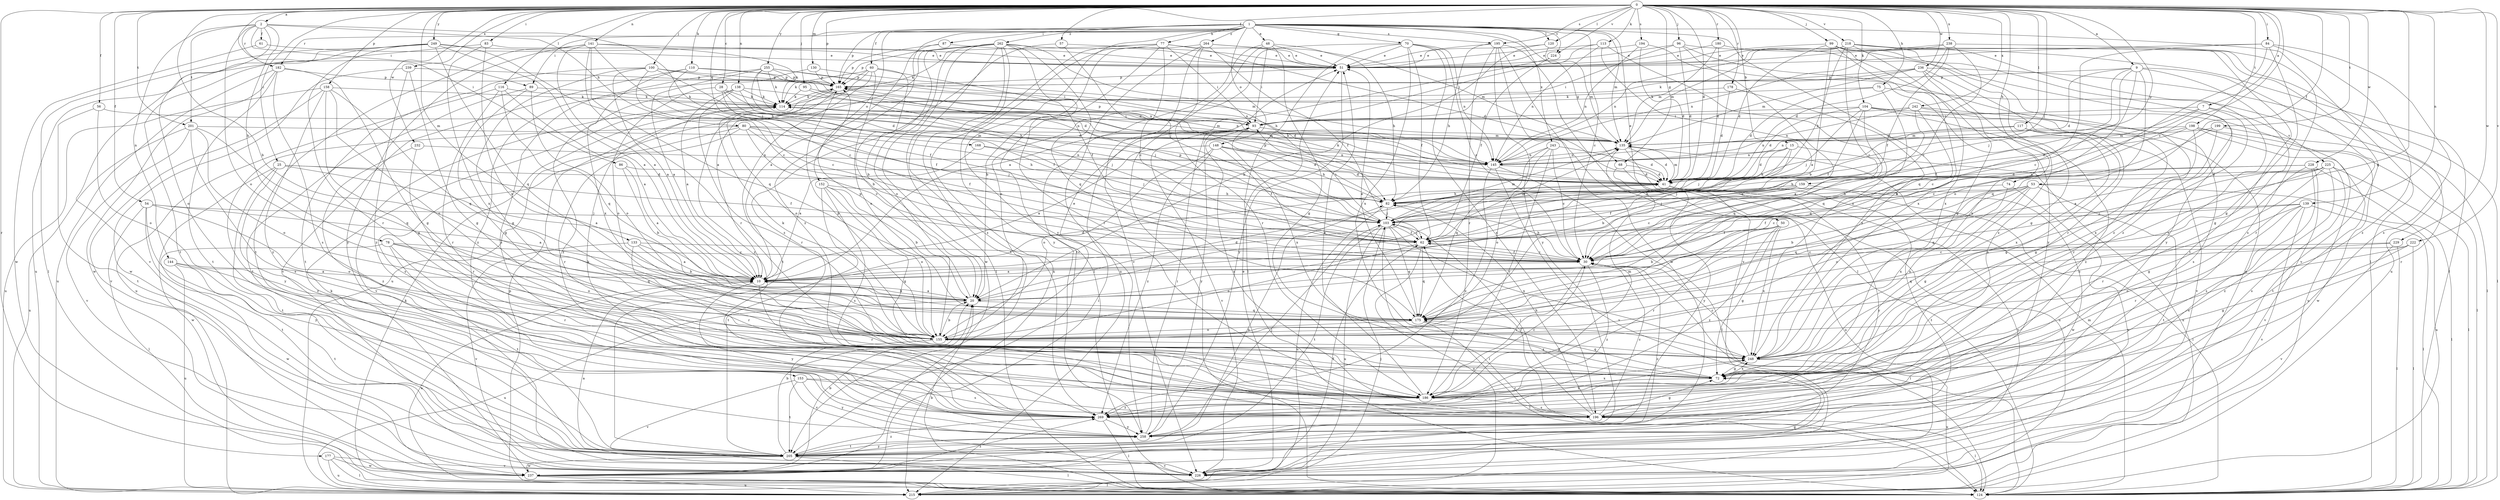 strict digraph  {
0;
1;
2;
7;
9;
10;
15;
20;
25;
28;
30;
41;
48;
50;
51;
53;
54;
56;
57;
60;
61;
62;
68;
70;
72;
74;
75;
77;
78;
80;
82;
83;
84;
86;
87;
89;
93;
95;
96;
99;
100;
103;
104;
110;
113;
114;
116;
117;
120;
124;
130;
133;
135;
138;
139;
141;
144;
145;
148;
152;
153;
155;
158;
159;
165;
168;
175;
177;
178;
180;
182;
186;
194;
195;
196;
198;
199;
201;
205;
215;
218;
222;
224;
225;
226;
228;
229;
232;
236;
237;
238;
239;
242;
243;
248;
249;
255;
258;
262;
264;
269;
0 -> 2  [label=a];
0 -> 7  [label=a];
0 -> 9  [label=a];
0 -> 15  [label=b];
0 -> 20  [label=b];
0 -> 25  [label=c];
0 -> 28  [label=c];
0 -> 30  [label=c];
0 -> 41  [label=d];
0 -> 53  [label=f];
0 -> 54  [label=f];
0 -> 56  [label=f];
0 -> 57  [label=f];
0 -> 68  [label=g];
0 -> 74  [label=h];
0 -> 75  [label=h];
0 -> 83  [label=i];
0 -> 84  [label=i];
0 -> 86  [label=i];
0 -> 95  [label=j];
0 -> 96  [label=j];
0 -> 99  [label=j];
0 -> 100  [label=j];
0 -> 103  [label=j];
0 -> 104  [label=k];
0 -> 110  [label=k];
0 -> 113  [label=k];
0 -> 116  [label=l];
0 -> 117  [label=l];
0 -> 120  [label=l];
0 -> 130  [label=m];
0 -> 133  [label=m];
0 -> 138  [label=n];
0 -> 139  [label=n];
0 -> 141  [label=n];
0 -> 158  [label=p];
0 -> 159  [label=p];
0 -> 165  [label=p];
0 -> 168  [label=q];
0 -> 175  [label=q];
0 -> 177  [label=r];
0 -> 178  [label=r];
0 -> 180  [label=r];
0 -> 194  [label=s];
0 -> 195  [label=s];
0 -> 198  [label=t];
0 -> 199  [label=t];
0 -> 201  [label=t];
0 -> 218  [label=v];
0 -> 222  [label=v];
0 -> 224  [label=v];
0 -> 228  [label=w];
0 -> 229  [label=w];
0 -> 232  [label=w];
0 -> 236  [label=w];
0 -> 238  [label=x];
0 -> 239  [label=x];
0 -> 242  [label=x];
0 -> 249  [label=y];
0 -> 255  [label=y];
1 -> 30  [label=c];
1 -> 48  [label=e];
1 -> 50  [label=e];
1 -> 60  [label=f];
1 -> 68  [label=g];
1 -> 70  [label=g];
1 -> 77  [label=h];
1 -> 87  [label=i];
1 -> 89  [label=i];
1 -> 120  [label=l];
1 -> 124  [label=l];
1 -> 135  [label=m];
1 -> 148  [label=o];
1 -> 152  [label=o];
1 -> 165  [label=p];
1 -> 182  [label=r];
1 -> 195  [label=s];
1 -> 224  [label=v];
1 -> 243  [label=x];
1 -> 248  [label=x];
1 -> 258  [label=y];
1 -> 262  [label=z];
1 -> 264  [label=z];
1 -> 269  [label=z];
2 -> 61  [label=f];
2 -> 78  [label=h];
2 -> 80  [label=h];
2 -> 82  [label=h];
2 -> 89  [label=i];
2 -> 144  [label=n];
2 -> 153  [label=o];
2 -> 155  [label=o];
2 -> 182  [label=r];
2 -> 201  [label=t];
7 -> 30  [label=c];
7 -> 62  [label=f];
7 -> 93  [label=i];
7 -> 225  [label=v];
7 -> 248  [label=x];
9 -> 10  [label=a];
9 -> 30  [label=c];
9 -> 41  [label=d];
9 -> 72  [label=g];
9 -> 103  [label=j];
9 -> 165  [label=p];
9 -> 175  [label=q];
9 -> 186  [label=r];
10 -> 20  [label=b];
10 -> 41  [label=d];
10 -> 186  [label=r];
10 -> 258  [label=y];
15 -> 20  [label=b];
15 -> 41  [label=d];
15 -> 82  [label=h];
15 -> 103  [label=j];
15 -> 145  [label=n];
15 -> 215  [label=u];
20 -> 10  [label=a];
20 -> 41  [label=d];
20 -> 165  [label=p];
20 -> 175  [label=q];
20 -> 215  [label=u];
25 -> 10  [label=a];
25 -> 41  [label=d];
25 -> 62  [label=f];
25 -> 205  [label=t];
25 -> 237  [label=w];
25 -> 269  [label=z];
28 -> 41  [label=d];
28 -> 62  [label=f];
28 -> 114  [label=k];
28 -> 145  [label=n];
28 -> 155  [label=o];
30 -> 10  [label=a];
30 -> 62  [label=f];
30 -> 82  [label=h];
30 -> 124  [label=l];
30 -> 186  [label=r];
30 -> 269  [label=z];
41 -> 82  [label=h];
41 -> 114  [label=k];
41 -> 124  [label=l];
41 -> 135  [label=m];
41 -> 205  [label=t];
41 -> 226  [label=v];
41 -> 258  [label=y];
48 -> 51  [label=e];
48 -> 72  [label=g];
48 -> 82  [label=h];
48 -> 93  [label=i];
48 -> 124  [label=l];
48 -> 205  [label=t];
50 -> 20  [label=b];
50 -> 62  [label=f];
50 -> 72  [label=g];
50 -> 186  [label=r];
50 -> 248  [label=x];
50 -> 269  [label=z];
51 -> 165  [label=p];
51 -> 258  [label=y];
53 -> 20  [label=b];
53 -> 30  [label=c];
53 -> 72  [label=g];
53 -> 82  [label=h];
53 -> 124  [label=l];
53 -> 155  [label=o];
53 -> 175  [label=q];
53 -> 205  [label=t];
53 -> 248  [label=x];
54 -> 10  [label=a];
54 -> 103  [label=j];
54 -> 124  [label=l];
54 -> 155  [label=o];
54 -> 205  [label=t];
54 -> 258  [label=y];
56 -> 93  [label=i];
56 -> 155  [label=o];
56 -> 205  [label=t];
57 -> 51  [label=e];
57 -> 103  [label=j];
57 -> 269  [label=z];
60 -> 20  [label=b];
60 -> 62  [label=f];
60 -> 114  [label=k];
60 -> 155  [label=o];
60 -> 165  [label=p];
60 -> 205  [label=t];
60 -> 215  [label=u];
61 -> 51  [label=e];
61 -> 237  [label=w];
62 -> 30  [label=c];
62 -> 103  [label=j];
62 -> 135  [label=m];
62 -> 155  [label=o];
62 -> 175  [label=q];
62 -> 215  [label=u];
68 -> 41  [label=d];
68 -> 215  [label=u];
68 -> 258  [label=y];
70 -> 30  [label=c];
70 -> 51  [label=e];
70 -> 62  [label=f];
70 -> 124  [label=l];
70 -> 145  [label=n];
70 -> 155  [label=o];
70 -> 196  [label=s];
70 -> 248  [label=x];
72 -> 175  [label=q];
72 -> 186  [label=r];
72 -> 248  [label=x];
74 -> 82  [label=h];
74 -> 226  [label=v];
74 -> 248  [label=x];
75 -> 41  [label=d];
75 -> 114  [label=k];
75 -> 124  [label=l];
75 -> 175  [label=q];
77 -> 30  [label=c];
77 -> 41  [label=d];
77 -> 51  [label=e];
77 -> 93  [label=i];
77 -> 114  [label=k];
77 -> 124  [label=l];
77 -> 205  [label=t];
77 -> 215  [label=u];
78 -> 30  [label=c];
78 -> 155  [label=o];
78 -> 175  [label=q];
78 -> 186  [label=r];
78 -> 205  [label=t];
78 -> 237  [label=w];
80 -> 30  [label=c];
80 -> 62  [label=f];
80 -> 82  [label=h];
80 -> 103  [label=j];
80 -> 135  [label=m];
80 -> 186  [label=r];
80 -> 196  [label=s];
80 -> 258  [label=y];
82 -> 103  [label=j];
82 -> 165  [label=p];
82 -> 215  [label=u];
83 -> 51  [label=e];
83 -> 155  [label=o];
83 -> 215  [label=u];
83 -> 248  [label=x];
84 -> 51  [label=e];
84 -> 72  [label=g];
84 -> 155  [label=o];
84 -> 175  [label=q];
84 -> 196  [label=s];
84 -> 269  [label=z];
86 -> 10  [label=a];
86 -> 20  [label=b];
86 -> 41  [label=d];
87 -> 10  [label=a];
87 -> 51  [label=e];
87 -> 165  [label=p];
89 -> 72  [label=g];
89 -> 114  [label=k];
89 -> 155  [label=o];
89 -> 205  [label=t];
93 -> 135  [label=m];
93 -> 165  [label=p];
93 -> 196  [label=s];
93 -> 226  [label=v];
93 -> 248  [label=x];
93 -> 258  [label=y];
95 -> 103  [label=j];
95 -> 114  [label=k];
95 -> 145  [label=n];
96 -> 41  [label=d];
96 -> 51  [label=e];
96 -> 93  [label=i];
96 -> 124  [label=l];
96 -> 155  [label=o];
96 -> 215  [label=u];
99 -> 20  [label=b];
99 -> 41  [label=d];
99 -> 51  [label=e];
99 -> 72  [label=g];
99 -> 205  [label=t];
99 -> 248  [label=x];
99 -> 258  [label=y];
99 -> 269  [label=z];
100 -> 10  [label=a];
100 -> 30  [label=c];
100 -> 41  [label=d];
100 -> 72  [label=g];
100 -> 145  [label=n];
100 -> 165  [label=p];
100 -> 205  [label=t];
103 -> 62  [label=f];
103 -> 93  [label=i];
103 -> 124  [label=l];
103 -> 135  [label=m];
103 -> 165  [label=p];
103 -> 175  [label=q];
103 -> 205  [label=t];
103 -> 215  [label=u];
103 -> 248  [label=x];
104 -> 41  [label=d];
104 -> 62  [label=f];
104 -> 93  [label=i];
104 -> 103  [label=j];
104 -> 175  [label=q];
104 -> 215  [label=u];
104 -> 226  [label=v];
104 -> 269  [label=z];
110 -> 62  [label=f];
110 -> 145  [label=n];
110 -> 165  [label=p];
110 -> 226  [label=v];
110 -> 248  [label=x];
113 -> 10  [label=a];
113 -> 51  [label=e];
113 -> 93  [label=i];
113 -> 145  [label=n];
113 -> 248  [label=x];
114 -> 93  [label=i];
114 -> 103  [label=j];
114 -> 135  [label=m];
114 -> 226  [label=v];
116 -> 10  [label=a];
116 -> 114  [label=k];
116 -> 175  [label=q];
116 -> 186  [label=r];
116 -> 215  [label=u];
117 -> 72  [label=g];
117 -> 135  [label=m];
117 -> 145  [label=n];
117 -> 248  [label=x];
120 -> 20  [label=b];
120 -> 51  [label=e];
120 -> 135  [label=m];
124 -> 10  [label=a];
124 -> 20  [label=b];
124 -> 114  [label=k];
124 -> 135  [label=m];
124 -> 165  [label=p];
130 -> 135  [label=m];
130 -> 165  [label=p];
130 -> 269  [label=z];
133 -> 10  [label=a];
133 -> 20  [label=b];
133 -> 30  [label=c];
133 -> 186  [label=r];
133 -> 226  [label=v];
135 -> 41  [label=d];
135 -> 145  [label=n];
135 -> 215  [label=u];
138 -> 10  [label=a];
138 -> 41  [label=d];
138 -> 62  [label=f];
138 -> 114  [label=k];
138 -> 186  [label=r];
138 -> 269  [label=z];
139 -> 62  [label=f];
139 -> 103  [label=j];
139 -> 124  [label=l];
139 -> 155  [label=o];
139 -> 186  [label=r];
139 -> 196  [label=s];
139 -> 226  [label=v];
141 -> 10  [label=a];
141 -> 30  [label=c];
141 -> 51  [label=e];
141 -> 114  [label=k];
141 -> 175  [label=q];
141 -> 186  [label=r];
141 -> 205  [label=t];
141 -> 258  [label=y];
144 -> 10  [label=a];
144 -> 186  [label=r];
144 -> 205  [label=t];
144 -> 215  [label=u];
145 -> 41  [label=d];
145 -> 114  [label=k];
145 -> 124  [label=l];
145 -> 226  [label=v];
145 -> 269  [label=z];
148 -> 10  [label=a];
148 -> 41  [label=d];
148 -> 62  [label=f];
148 -> 82  [label=h];
148 -> 145  [label=n];
148 -> 155  [label=o];
148 -> 269  [label=z];
152 -> 20  [label=b];
152 -> 72  [label=g];
152 -> 82  [label=h];
152 -> 155  [label=o];
152 -> 196  [label=s];
152 -> 205  [label=t];
153 -> 186  [label=r];
153 -> 196  [label=s];
153 -> 205  [label=t];
153 -> 226  [label=v];
153 -> 258  [label=y];
155 -> 20  [label=b];
155 -> 51  [label=e];
155 -> 114  [label=k];
155 -> 165  [label=p];
155 -> 226  [label=v];
155 -> 248  [label=x];
158 -> 72  [label=g];
158 -> 114  [label=k];
158 -> 155  [label=o];
158 -> 175  [label=q];
158 -> 215  [label=u];
158 -> 226  [label=v];
158 -> 269  [label=z];
159 -> 30  [label=c];
159 -> 62  [label=f];
159 -> 82  [label=h];
159 -> 103  [label=j];
159 -> 237  [label=w];
165 -> 114  [label=k];
165 -> 155  [label=o];
165 -> 269  [label=z];
168 -> 10  [label=a];
168 -> 103  [label=j];
168 -> 145  [label=n];
175 -> 51  [label=e];
175 -> 72  [label=g];
175 -> 124  [label=l];
175 -> 155  [label=o];
177 -> 124  [label=l];
177 -> 215  [label=u];
177 -> 226  [label=v];
177 -> 237  [label=w];
178 -> 41  [label=d];
178 -> 114  [label=k];
178 -> 248  [label=x];
180 -> 41  [label=d];
180 -> 51  [label=e];
180 -> 135  [label=m];
180 -> 269  [label=z];
182 -> 72  [label=g];
182 -> 165  [label=p];
182 -> 196  [label=s];
182 -> 205  [label=t];
182 -> 215  [label=u];
182 -> 237  [label=w];
186 -> 30  [label=c];
186 -> 51  [label=e];
186 -> 135  [label=m];
186 -> 196  [label=s];
186 -> 248  [label=x];
186 -> 269  [label=z];
194 -> 41  [label=d];
194 -> 51  [label=e];
194 -> 145  [label=n];
194 -> 258  [label=y];
195 -> 51  [label=e];
195 -> 82  [label=h];
195 -> 124  [label=l];
195 -> 186  [label=r];
195 -> 226  [label=v];
195 -> 237  [label=w];
195 -> 258  [label=y];
196 -> 30  [label=c];
196 -> 62  [label=f];
196 -> 72  [label=g];
196 -> 82  [label=h];
196 -> 103  [label=j];
196 -> 124  [label=l];
198 -> 41  [label=d];
198 -> 72  [label=g];
198 -> 124  [label=l];
198 -> 135  [label=m];
198 -> 145  [label=n];
198 -> 205  [label=t];
198 -> 237  [label=w];
199 -> 10  [label=a];
199 -> 30  [label=c];
199 -> 135  [label=m];
199 -> 186  [label=r];
201 -> 135  [label=m];
201 -> 155  [label=o];
201 -> 175  [label=q];
201 -> 196  [label=s];
201 -> 215  [label=u];
201 -> 226  [label=v];
205 -> 20  [label=b];
205 -> 30  [label=c];
205 -> 82  [label=h];
205 -> 124  [label=l];
205 -> 226  [label=v];
205 -> 237  [label=w];
205 -> 258  [label=y];
205 -> 269  [label=z];
215 -> 103  [label=j];
218 -> 30  [label=c];
218 -> 51  [label=e];
218 -> 82  [label=h];
218 -> 135  [label=m];
218 -> 145  [label=n];
218 -> 196  [label=s];
218 -> 215  [label=u];
218 -> 226  [label=v];
218 -> 248  [label=x];
218 -> 269  [label=z];
222 -> 30  [label=c];
222 -> 72  [label=g];
222 -> 124  [label=l];
222 -> 155  [label=o];
224 -> 10  [label=a];
224 -> 62  [label=f];
225 -> 41  [label=d];
225 -> 72  [label=g];
225 -> 82  [label=h];
225 -> 124  [label=l];
225 -> 155  [label=o];
225 -> 175  [label=q];
225 -> 196  [label=s];
225 -> 269  [label=z];
226 -> 10  [label=a];
226 -> 51  [label=e];
226 -> 62  [label=f];
228 -> 41  [label=d];
228 -> 103  [label=j];
228 -> 186  [label=r];
228 -> 196  [label=s];
228 -> 215  [label=u];
228 -> 226  [label=v];
229 -> 30  [label=c];
229 -> 124  [label=l];
229 -> 175  [label=q];
229 -> 226  [label=v];
232 -> 145  [label=n];
232 -> 186  [label=r];
232 -> 269  [label=z];
236 -> 72  [label=g];
236 -> 114  [label=k];
236 -> 124  [label=l];
236 -> 135  [label=m];
236 -> 165  [label=p];
236 -> 186  [label=r];
236 -> 248  [label=x];
237 -> 20  [label=b];
237 -> 72  [label=g];
237 -> 93  [label=i];
237 -> 114  [label=k];
237 -> 124  [label=l];
237 -> 215  [label=u];
237 -> 269  [label=z];
238 -> 30  [label=c];
238 -> 41  [label=d];
238 -> 51  [label=e];
238 -> 62  [label=f];
238 -> 145  [label=n];
238 -> 196  [label=s];
239 -> 72  [label=g];
239 -> 165  [label=p];
239 -> 237  [label=w];
239 -> 269  [label=z];
242 -> 10  [label=a];
242 -> 93  [label=i];
242 -> 145  [label=n];
242 -> 175  [label=q];
242 -> 186  [label=r];
242 -> 196  [label=s];
243 -> 30  [label=c];
243 -> 41  [label=d];
243 -> 145  [label=n];
243 -> 155  [label=o];
243 -> 175  [label=q];
243 -> 186  [label=r];
248 -> 30  [label=c];
248 -> 72  [label=g];
248 -> 215  [label=u];
249 -> 10  [label=a];
249 -> 30  [label=c];
249 -> 51  [label=e];
249 -> 124  [label=l];
249 -> 175  [label=q];
249 -> 186  [label=r];
249 -> 205  [label=t];
249 -> 226  [label=v];
255 -> 10  [label=a];
255 -> 41  [label=d];
255 -> 82  [label=h];
255 -> 93  [label=i];
255 -> 114  [label=k];
255 -> 145  [label=n];
255 -> 165  [label=p];
255 -> 196  [label=s];
258 -> 93  [label=i];
258 -> 103  [label=j];
258 -> 205  [label=t];
262 -> 10  [label=a];
262 -> 20  [label=b];
262 -> 51  [label=e];
262 -> 82  [label=h];
262 -> 124  [label=l];
262 -> 155  [label=o];
262 -> 165  [label=p];
262 -> 175  [label=q];
262 -> 186  [label=r];
262 -> 237  [label=w];
262 -> 258  [label=y];
262 -> 269  [label=z];
264 -> 20  [label=b];
264 -> 51  [label=e];
264 -> 62  [label=f];
264 -> 135  [label=m];
264 -> 186  [label=r];
264 -> 215  [label=u];
264 -> 226  [label=v];
269 -> 114  [label=k];
269 -> 124  [label=l];
269 -> 248  [label=x];
269 -> 258  [label=y];
}
